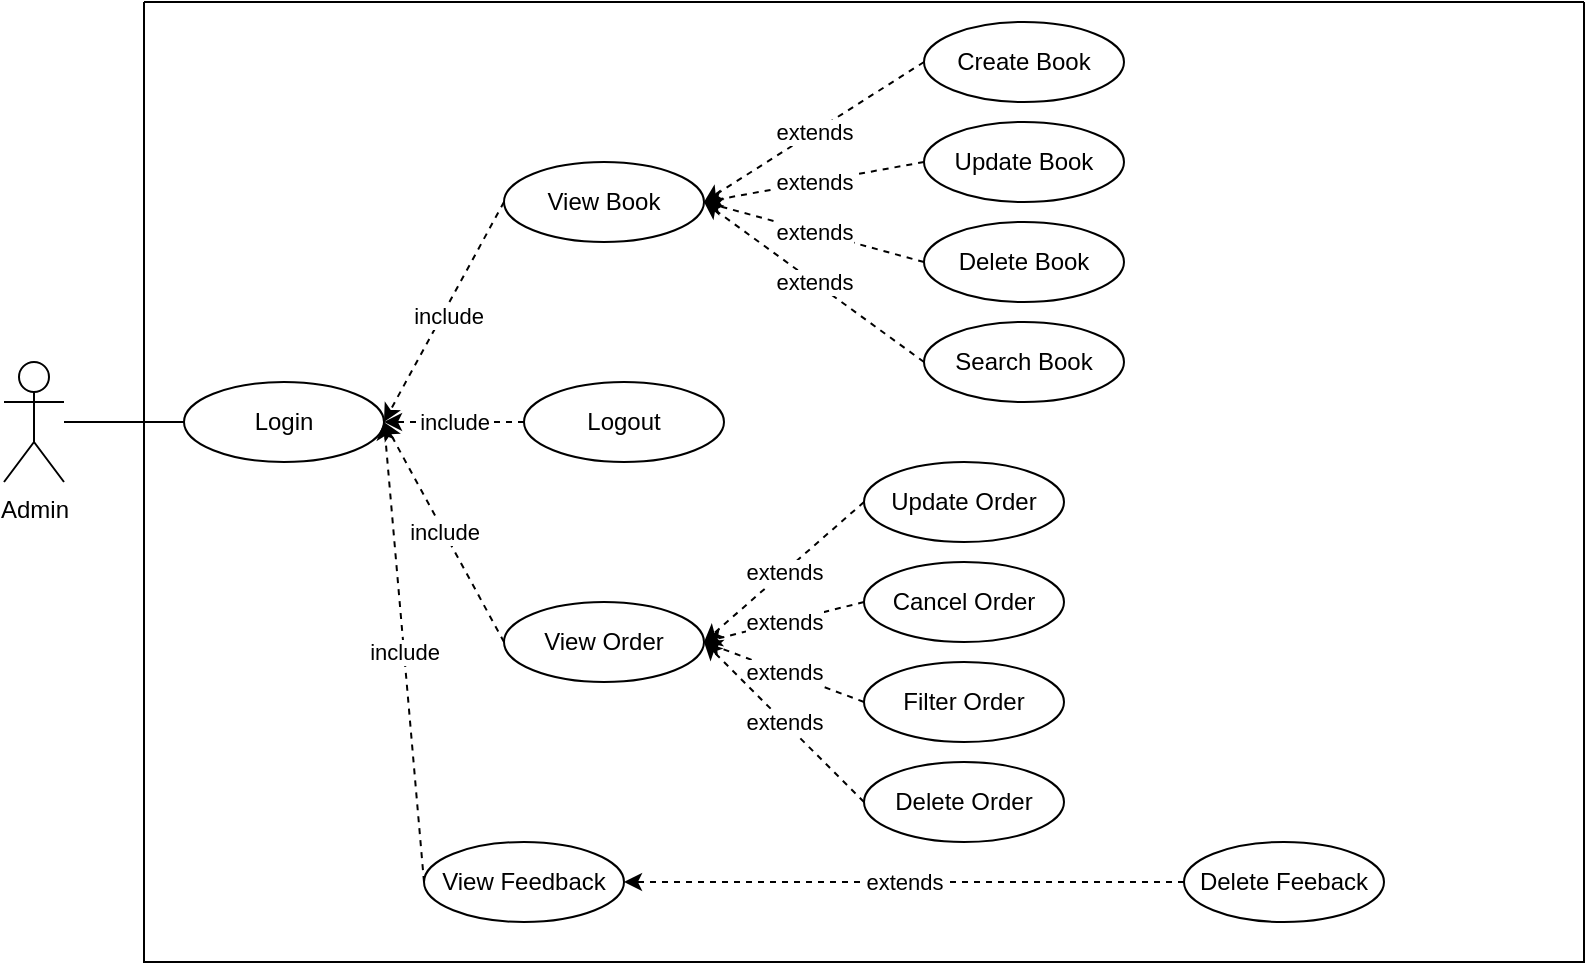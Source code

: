 <mxfile version="22.0.8" type="github">
  <diagram name="Page-1" id="G5fqbgJo-eo-QwBhlY8V">
    <mxGraphModel dx="1009" dy="503" grid="1" gridSize="10" guides="1" tooltips="1" connect="1" arrows="1" fold="1" page="1" pageScale="1" pageWidth="850" pageHeight="1100" math="0" shadow="0">
      <root>
        <mxCell id="0" />
        <mxCell id="1" parent="0" />
        <mxCell id="3BTfPKExKE7HtDIBicMZ-1" value="" style="swimlane;startSize=0;verticalAlign=middle;horizontal=1;" vertex="1" parent="1">
          <mxGeometry x="100" y="20" width="720" height="480" as="geometry" />
        </mxCell>
        <mxCell id="3BTfPKExKE7HtDIBicMZ-7" value="Login" style="ellipse;whiteSpace=wrap;html=1;align=center;" vertex="1" parent="3BTfPKExKE7HtDIBicMZ-1">
          <mxGeometry x="20" y="190" width="100" height="40" as="geometry" />
        </mxCell>
        <mxCell id="3BTfPKExKE7HtDIBicMZ-10" value="include" style="edgeStyle=orthogonalEdgeStyle;rounded=0;orthogonalLoop=1;jettySize=auto;html=1;exitX=0;exitY=0.5;exitDx=0;exitDy=0;dashed=1;" edge="1" parent="3BTfPKExKE7HtDIBicMZ-1" source="3BTfPKExKE7HtDIBicMZ-9" target="3BTfPKExKE7HtDIBicMZ-7">
          <mxGeometry relative="1" as="geometry" />
        </mxCell>
        <mxCell id="3BTfPKExKE7HtDIBicMZ-9" value="Logout" style="ellipse;whiteSpace=wrap;html=1;align=center;" vertex="1" parent="3BTfPKExKE7HtDIBicMZ-1">
          <mxGeometry x="190" y="190" width="100" height="40" as="geometry" />
        </mxCell>
        <mxCell id="3BTfPKExKE7HtDIBicMZ-11" value="View Book" style="ellipse;whiteSpace=wrap;html=1;align=center;" vertex="1" parent="3BTfPKExKE7HtDIBicMZ-1">
          <mxGeometry x="180" y="80" width="100" height="40" as="geometry" />
        </mxCell>
        <mxCell id="3BTfPKExKE7HtDIBicMZ-12" value="View Feedback" style="ellipse;whiteSpace=wrap;html=1;align=center;" vertex="1" parent="3BTfPKExKE7HtDIBicMZ-1">
          <mxGeometry x="140" y="420" width="100" height="40" as="geometry" />
        </mxCell>
        <mxCell id="3BTfPKExKE7HtDIBicMZ-13" value="View Order" style="ellipse;whiteSpace=wrap;html=1;align=center;" vertex="1" parent="3BTfPKExKE7HtDIBicMZ-1">
          <mxGeometry x="180" y="300" width="100" height="40" as="geometry" />
        </mxCell>
        <mxCell id="3BTfPKExKE7HtDIBicMZ-15" value="include" style="endArrow=classic;html=1;rounded=0;entryX=1;entryY=0.5;entryDx=0;entryDy=0;exitX=0;exitY=0.5;exitDx=0;exitDy=0;dashed=1;verticalAlign=middle;" edge="1" parent="3BTfPKExKE7HtDIBicMZ-1" source="3BTfPKExKE7HtDIBicMZ-11" target="3BTfPKExKE7HtDIBicMZ-7">
          <mxGeometry x="0.007" y="3" width="50" height="50" relative="1" as="geometry">
            <mxPoint x="300" y="260" as="sourcePoint" />
            <mxPoint x="350" y="210" as="targetPoint" />
            <mxPoint as="offset" />
          </mxGeometry>
        </mxCell>
        <mxCell id="3BTfPKExKE7HtDIBicMZ-16" value="include" style="endArrow=classic;html=1;rounded=0;exitX=0;exitY=0.5;exitDx=0;exitDy=0;entryX=1;entryY=0.5;entryDx=0;entryDy=0;dashed=1;" edge="1" parent="3BTfPKExKE7HtDIBicMZ-1" source="3BTfPKExKE7HtDIBicMZ-13" target="3BTfPKExKE7HtDIBicMZ-7">
          <mxGeometry width="50" height="50" relative="1" as="geometry">
            <mxPoint x="300" y="260" as="sourcePoint" />
            <mxPoint x="350" y="210" as="targetPoint" />
          </mxGeometry>
        </mxCell>
        <mxCell id="3BTfPKExKE7HtDIBicMZ-17" value="include" style="endArrow=classic;html=1;rounded=0;exitX=0;exitY=0.5;exitDx=0;exitDy=0;entryX=1;entryY=0.5;entryDx=0;entryDy=0;dashed=1;" edge="1" parent="3BTfPKExKE7HtDIBicMZ-1" source="3BTfPKExKE7HtDIBicMZ-12" target="3BTfPKExKE7HtDIBicMZ-7">
          <mxGeometry width="50" height="50" relative="1" as="geometry">
            <mxPoint x="300" y="260" as="sourcePoint" />
            <mxPoint x="350" y="210" as="targetPoint" />
          </mxGeometry>
        </mxCell>
        <mxCell id="3BTfPKExKE7HtDIBicMZ-18" value="Delete Feeback" style="ellipse;whiteSpace=wrap;html=1;align=center;" vertex="1" parent="3BTfPKExKE7HtDIBicMZ-1">
          <mxGeometry x="520" y="420" width="100" height="40" as="geometry" />
        </mxCell>
        <mxCell id="3BTfPKExKE7HtDIBicMZ-19" value="extends" style="endArrow=classic;html=1;rounded=0;exitX=0;exitY=0.5;exitDx=0;exitDy=0;entryX=1;entryY=0.5;entryDx=0;entryDy=0;dashed=1;" edge="1" parent="3BTfPKExKE7HtDIBicMZ-1" source="3BTfPKExKE7HtDIBicMZ-18" target="3BTfPKExKE7HtDIBicMZ-12">
          <mxGeometry width="50" height="50" relative="1" as="geometry">
            <mxPoint x="300" y="260" as="sourcePoint" />
            <mxPoint x="350" y="210" as="targetPoint" />
          </mxGeometry>
        </mxCell>
        <mxCell id="3BTfPKExKE7HtDIBicMZ-20" value="Update Order" style="ellipse;whiteSpace=wrap;html=1;align=center;" vertex="1" parent="3BTfPKExKE7HtDIBicMZ-1">
          <mxGeometry x="360" y="230" width="100" height="40" as="geometry" />
        </mxCell>
        <mxCell id="3BTfPKExKE7HtDIBicMZ-21" value="Cancel Order" style="ellipse;whiteSpace=wrap;html=1;align=center;" vertex="1" parent="3BTfPKExKE7HtDIBicMZ-1">
          <mxGeometry x="360" y="280" width="100" height="40" as="geometry" />
        </mxCell>
        <mxCell id="3BTfPKExKE7HtDIBicMZ-22" value="Filter Order" style="ellipse;whiteSpace=wrap;html=1;align=center;" vertex="1" parent="3BTfPKExKE7HtDIBicMZ-1">
          <mxGeometry x="360" y="330" width="100" height="40" as="geometry" />
        </mxCell>
        <mxCell id="3BTfPKExKE7HtDIBicMZ-23" value="Delete Order" style="ellipse;whiteSpace=wrap;html=1;align=center;" vertex="1" parent="3BTfPKExKE7HtDIBicMZ-1">
          <mxGeometry x="360" y="380" width="100" height="40" as="geometry" />
        </mxCell>
        <mxCell id="3BTfPKExKE7HtDIBicMZ-24" value="extends" style="endArrow=classic;html=1;rounded=0;exitX=0;exitY=0.5;exitDx=0;exitDy=0;entryX=1;entryY=0.5;entryDx=0;entryDy=0;dashed=1;" edge="1" parent="3BTfPKExKE7HtDIBicMZ-1" source="3BTfPKExKE7HtDIBicMZ-20" target="3BTfPKExKE7HtDIBicMZ-13">
          <mxGeometry width="50" height="50" relative="1" as="geometry">
            <mxPoint x="300" y="260" as="sourcePoint" />
            <mxPoint x="350" y="210" as="targetPoint" />
          </mxGeometry>
        </mxCell>
        <mxCell id="3BTfPKExKE7HtDIBicMZ-25" value="extends" style="endArrow=classic;html=1;rounded=0;exitX=0;exitY=0.5;exitDx=0;exitDy=0;entryX=1;entryY=0.5;entryDx=0;entryDy=0;dashed=1;" edge="1" parent="3BTfPKExKE7HtDIBicMZ-1" source="3BTfPKExKE7HtDIBicMZ-21" target="3BTfPKExKE7HtDIBicMZ-13">
          <mxGeometry width="50" height="50" relative="1" as="geometry">
            <mxPoint x="300" y="260" as="sourcePoint" />
            <mxPoint x="350" y="210" as="targetPoint" />
          </mxGeometry>
        </mxCell>
        <mxCell id="3BTfPKExKE7HtDIBicMZ-26" value="extends" style="endArrow=classic;html=1;rounded=0;exitX=0;exitY=0.5;exitDx=0;exitDy=0;entryX=1;entryY=0.5;entryDx=0;entryDy=0;dashed=1;" edge="1" parent="3BTfPKExKE7HtDIBicMZ-1" source="3BTfPKExKE7HtDIBicMZ-22" target="3BTfPKExKE7HtDIBicMZ-13">
          <mxGeometry width="50" height="50" relative="1" as="geometry">
            <mxPoint x="300" y="260" as="sourcePoint" />
            <mxPoint x="350" y="210" as="targetPoint" />
          </mxGeometry>
        </mxCell>
        <mxCell id="3BTfPKExKE7HtDIBicMZ-27" value="extends" style="endArrow=classic;html=1;rounded=0;exitX=0;exitY=0.5;exitDx=0;exitDy=0;entryX=1;entryY=0.5;entryDx=0;entryDy=0;dashed=1;" edge="1" parent="3BTfPKExKE7HtDIBicMZ-1" source="3BTfPKExKE7HtDIBicMZ-23" target="3BTfPKExKE7HtDIBicMZ-13">
          <mxGeometry width="50" height="50" relative="1" as="geometry">
            <mxPoint x="300" y="260" as="sourcePoint" />
            <mxPoint x="350" y="210" as="targetPoint" />
          </mxGeometry>
        </mxCell>
        <mxCell id="3BTfPKExKE7HtDIBicMZ-28" value="Create Book" style="ellipse;whiteSpace=wrap;html=1;align=center;" vertex="1" parent="3BTfPKExKE7HtDIBicMZ-1">
          <mxGeometry x="390" y="10" width="100" height="40" as="geometry" />
        </mxCell>
        <mxCell id="3BTfPKExKE7HtDIBicMZ-29" value="Update Book" style="ellipse;whiteSpace=wrap;html=1;align=center;" vertex="1" parent="3BTfPKExKE7HtDIBicMZ-1">
          <mxGeometry x="390" y="60" width="100" height="40" as="geometry" />
        </mxCell>
        <mxCell id="3BTfPKExKE7HtDIBicMZ-30" value="Delete Book" style="ellipse;whiteSpace=wrap;html=1;align=center;" vertex="1" parent="3BTfPKExKE7HtDIBicMZ-1">
          <mxGeometry x="390" y="110" width="100" height="40" as="geometry" />
        </mxCell>
        <mxCell id="3BTfPKExKE7HtDIBicMZ-31" value="Search Book" style="ellipse;whiteSpace=wrap;html=1;align=center;" vertex="1" parent="3BTfPKExKE7HtDIBicMZ-1">
          <mxGeometry x="390" y="160" width="100" height="40" as="geometry" />
        </mxCell>
        <mxCell id="3BTfPKExKE7HtDIBicMZ-32" value="extends" style="endArrow=classic;html=1;rounded=0;exitX=0;exitY=0.5;exitDx=0;exitDy=0;entryX=1;entryY=0.5;entryDx=0;entryDy=0;dashed=1;" edge="1" parent="3BTfPKExKE7HtDIBicMZ-1" source="3BTfPKExKE7HtDIBicMZ-28" target="3BTfPKExKE7HtDIBicMZ-11">
          <mxGeometry width="50" height="50" relative="1" as="geometry">
            <mxPoint x="300" y="260" as="sourcePoint" />
            <mxPoint x="350" y="210" as="targetPoint" />
          </mxGeometry>
        </mxCell>
        <mxCell id="3BTfPKExKE7HtDIBicMZ-33" value="&lt;span style=&quot;color: rgb(0, 0, 0); font-family: Helvetica; font-size: 11px; font-style: normal; font-variant-ligatures: normal; font-variant-caps: normal; font-weight: 400; letter-spacing: normal; orphans: 2; text-align: center; text-indent: 0px; text-transform: none; widows: 2; word-spacing: 0px; -webkit-text-stroke-width: 0px; background-color: rgb(255, 255, 255); text-decoration-thickness: initial; text-decoration-style: initial; text-decoration-color: initial; float: none; display: inline !important;&quot;&gt;extends&lt;/span&gt;" style="endArrow=classic;html=1;rounded=0;exitX=0;exitY=0.5;exitDx=0;exitDy=0;entryX=1;entryY=0.5;entryDx=0;entryDy=0;dashed=1;" edge="1" parent="3BTfPKExKE7HtDIBicMZ-1" source="3BTfPKExKE7HtDIBicMZ-29" target="3BTfPKExKE7HtDIBicMZ-11">
          <mxGeometry width="50" height="50" relative="1" as="geometry">
            <mxPoint x="300" y="260" as="sourcePoint" />
            <mxPoint x="350" y="210" as="targetPoint" />
          </mxGeometry>
        </mxCell>
        <mxCell id="3BTfPKExKE7HtDIBicMZ-34" value="extends" style="endArrow=classic;html=1;rounded=0;exitX=0;exitY=0.5;exitDx=0;exitDy=0;entryX=1;entryY=0.5;entryDx=0;entryDy=0;dashed=1;" edge="1" parent="3BTfPKExKE7HtDIBicMZ-1" source="3BTfPKExKE7HtDIBicMZ-30" target="3BTfPKExKE7HtDIBicMZ-11">
          <mxGeometry width="50" height="50" relative="1" as="geometry">
            <mxPoint x="300" y="260" as="sourcePoint" />
            <mxPoint x="350" y="210" as="targetPoint" />
          </mxGeometry>
        </mxCell>
        <mxCell id="3BTfPKExKE7HtDIBicMZ-35" value="extends" style="endArrow=classic;html=1;rounded=0;exitX=0;exitY=0.5;exitDx=0;exitDy=0;entryX=1;entryY=0.5;entryDx=0;entryDy=0;dashed=1;" edge="1" parent="3BTfPKExKE7HtDIBicMZ-1" source="3BTfPKExKE7HtDIBicMZ-31" target="3BTfPKExKE7HtDIBicMZ-11">
          <mxGeometry width="50" height="50" relative="1" as="geometry">
            <mxPoint x="300" y="260" as="sourcePoint" />
            <mxPoint x="350" y="210" as="targetPoint" />
          </mxGeometry>
        </mxCell>
        <mxCell id="3BTfPKExKE7HtDIBicMZ-2" value="Admin" style="shape=umlActor;verticalLabelPosition=bottom;verticalAlign=top;html=1;" vertex="1" parent="1">
          <mxGeometry x="30" y="200" width="30" height="60" as="geometry" />
        </mxCell>
        <mxCell id="3BTfPKExKE7HtDIBicMZ-5" value="" style="endArrow=none;html=1;rounded=0;" edge="1" parent="1" source="3BTfPKExKE7HtDIBicMZ-2">
          <mxGeometry width="50" height="50" relative="1" as="geometry">
            <mxPoint x="400" y="280" as="sourcePoint" />
            <mxPoint x="120" y="230" as="targetPoint" />
          </mxGeometry>
        </mxCell>
      </root>
    </mxGraphModel>
  </diagram>
</mxfile>
